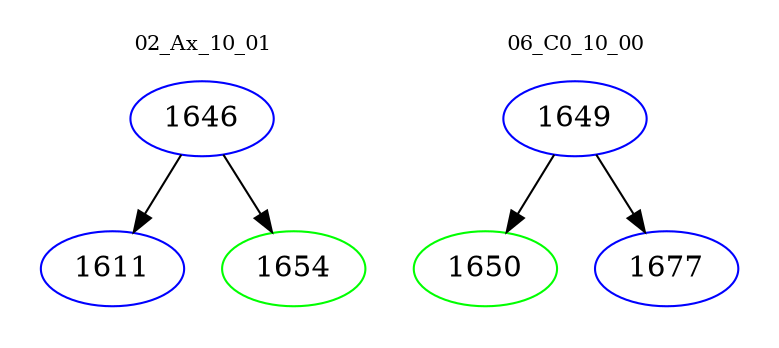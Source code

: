 digraph{
subgraph cluster_0 {
color = white
label = "02_Ax_10_01";
fontsize=10;
T0_1646 [label="1646", color="blue"]
T0_1646 -> T0_1611 [color="black"]
T0_1611 [label="1611", color="blue"]
T0_1646 -> T0_1654 [color="black"]
T0_1654 [label="1654", color="green"]
}
subgraph cluster_1 {
color = white
label = "06_C0_10_00";
fontsize=10;
T1_1649 [label="1649", color="blue"]
T1_1649 -> T1_1650 [color="black"]
T1_1650 [label="1650", color="green"]
T1_1649 -> T1_1677 [color="black"]
T1_1677 [label="1677", color="blue"]
}
}
